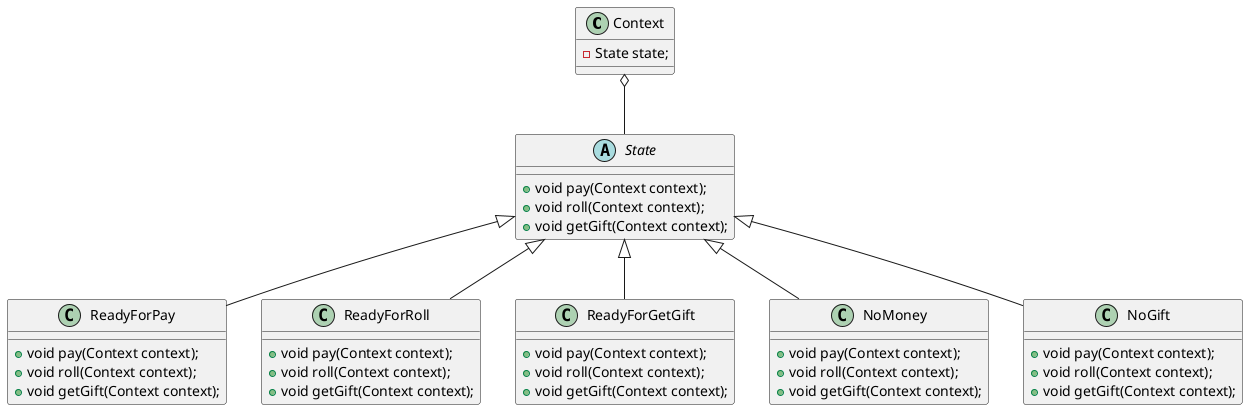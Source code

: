 @startuml

class Context{
 - State state;
}

abstract class State{
 + void pay(Context context);
 + void roll(Context context);
 + void getGift(Context context);
}

class ReadyForPay extends State{
 + void pay(Context context);
 + void roll(Context context);
 + void getGift(Context context);
}
class ReadyForRoll extends State{
 + void pay(Context context);
 + void roll(Context context);
 + void getGift(Context context);
}
class ReadyForGetGift extends State{
 + void pay(Context context);
 + void roll(Context context);
 + void getGift(Context context);
}
class NoMoney extends State{
 + void pay(Context context);
 + void roll(Context context);
 + void getGift(Context context);
}
class NoGift extends State{
 + void pay(Context context);
 + void roll(Context context);
 + void getGift(Context context);
}

Context o-- State
@enduml